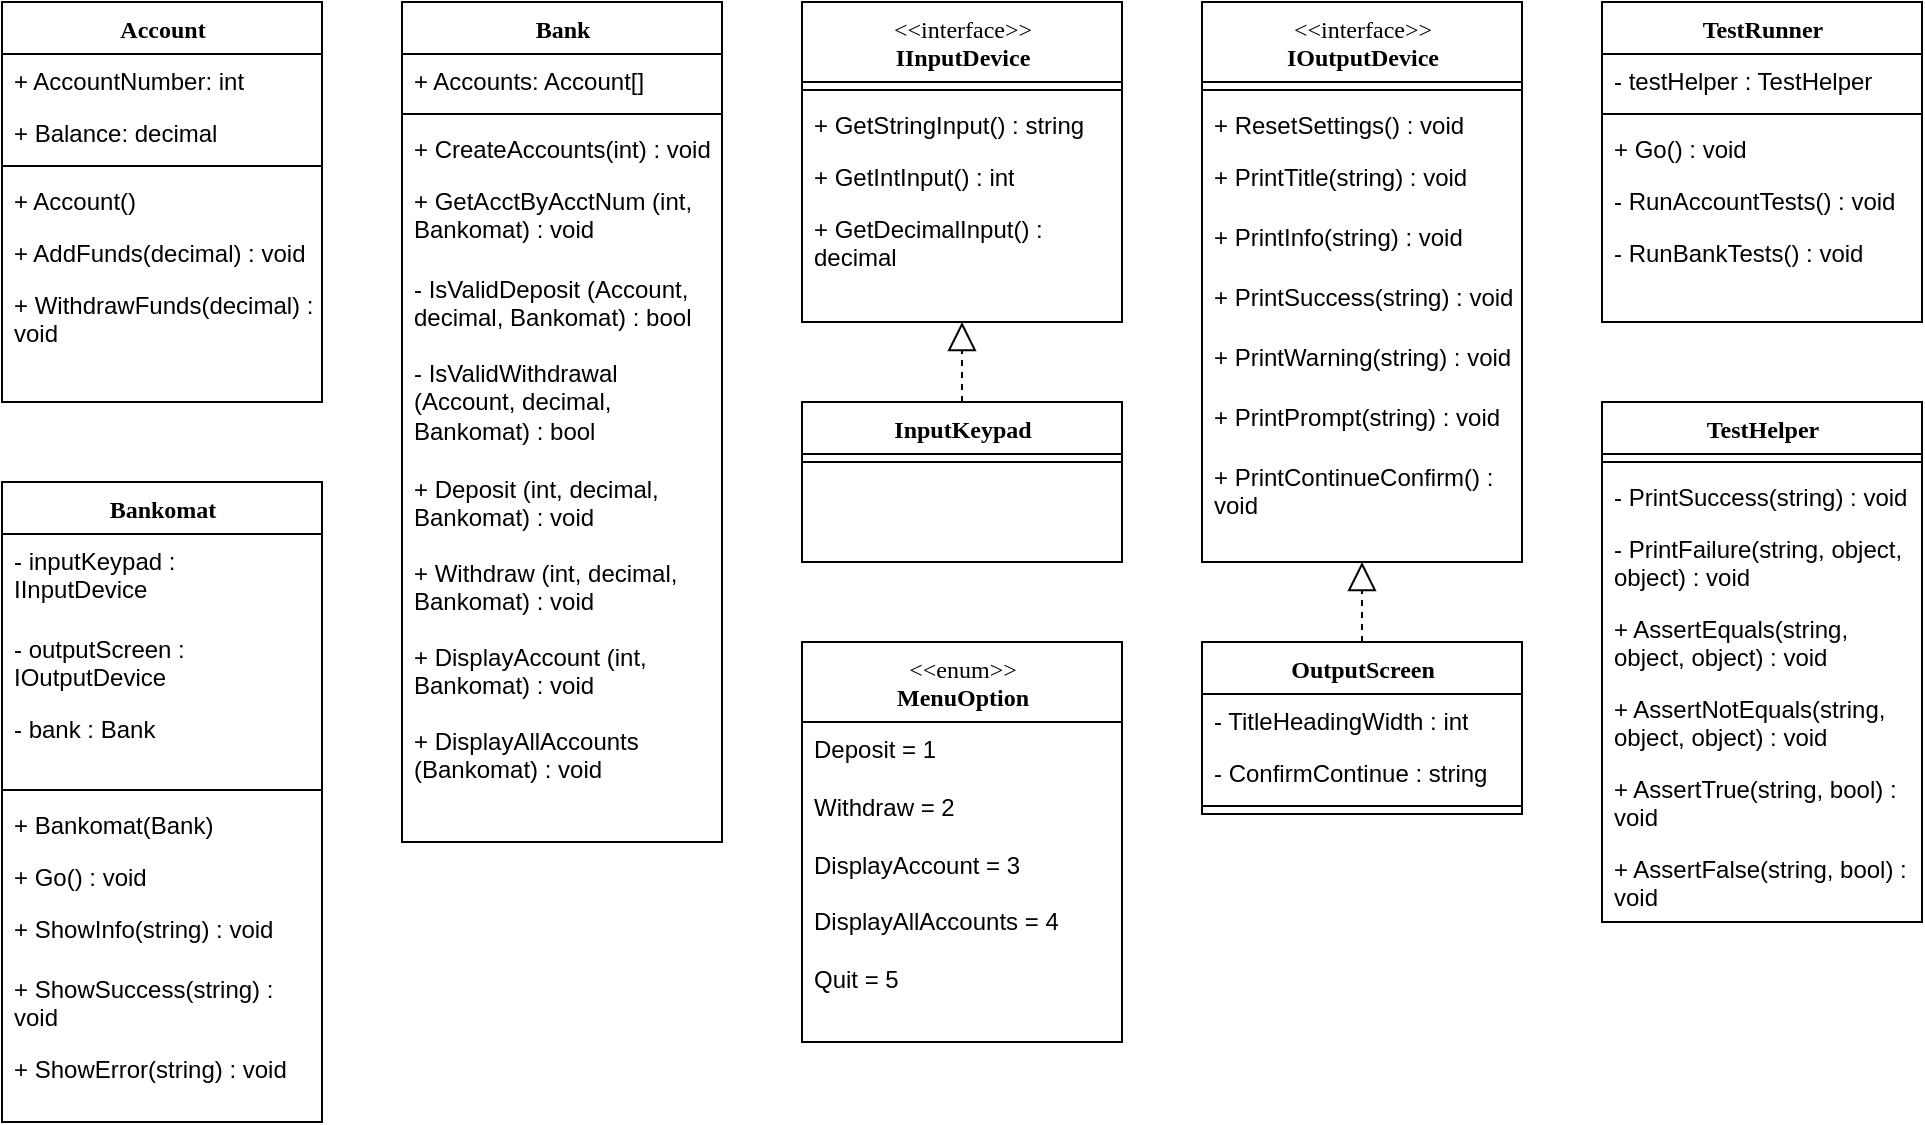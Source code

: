 <mxfile version="26.0.14">
  <diagram name="Page-1" id="9f46799a-70d6-7492-0946-bef42562c5a5">
    <mxGraphModel dx="1434" dy="786" grid="1" gridSize="10" guides="1" tooltips="1" connect="1" arrows="1" fold="1" page="1" pageScale="1" pageWidth="1100" pageHeight="850" background="none" math="0" shadow="0">
      <root>
        <mxCell id="0" />
        <mxCell id="1" parent="0" />
        <mxCell id="78961159f06e98e8-17" value="Account" style="swimlane;html=1;fontStyle=1;align=center;verticalAlign=top;childLayout=stackLayout;horizontal=1;startSize=26;horizontalStack=0;resizeParent=1;resizeLast=0;collapsible=1;marginBottom=0;swimlaneFillColor=#ffffff;rounded=0;shadow=0;comic=0;labelBackgroundColor=none;strokeWidth=1;fillColor=none;fontFamily=Verdana;fontSize=12" parent="1" vertex="1">
          <mxGeometry x="40" y="40" width="160" height="200" as="geometry" />
        </mxCell>
        <mxCell id="78961159f06e98e8-23" value="+ AccountNumber: int" style="text;html=1;strokeColor=none;fillColor=none;align=left;verticalAlign=top;spacingLeft=4;spacingRight=4;whiteSpace=wrap;overflow=hidden;rotatable=0;points=[[0,0.5],[1,0.5]];portConstraint=eastwest;" parent="78961159f06e98e8-17" vertex="1">
          <mxGeometry y="26" width="160" height="26" as="geometry" />
        </mxCell>
        <mxCell id="78961159f06e98e8-25" value="+ Balance: decimal" style="text;html=1;strokeColor=none;fillColor=none;align=left;verticalAlign=top;spacingLeft=4;spacingRight=4;whiteSpace=wrap;overflow=hidden;rotatable=0;points=[[0,0.5],[1,0.5]];portConstraint=eastwest;" parent="78961159f06e98e8-17" vertex="1">
          <mxGeometry y="52" width="160" height="26" as="geometry" />
        </mxCell>
        <mxCell id="78961159f06e98e8-19" value="" style="line;html=1;strokeWidth=1;fillColor=none;align=left;verticalAlign=middle;spacingTop=-1;spacingLeft=3;spacingRight=3;rotatable=0;labelPosition=right;points=[];portConstraint=eastwest;" parent="78961159f06e98e8-17" vertex="1">
          <mxGeometry y="78" width="160" height="8" as="geometry" />
        </mxCell>
        <mxCell id="78961159f06e98e8-20" value="+ Account()" style="text;html=1;strokeColor=none;fillColor=none;align=left;verticalAlign=top;spacingLeft=4;spacingRight=4;whiteSpace=wrap;overflow=hidden;rotatable=0;points=[[0,0.5],[1,0.5]];portConstraint=eastwest;" parent="78961159f06e98e8-17" vertex="1">
          <mxGeometry y="86" width="160" height="26" as="geometry" />
        </mxCell>
        <mxCell id="78961159f06e98e8-27" value="+ AddFunds(decimal) : void" style="text;html=1;strokeColor=none;fillColor=none;align=left;verticalAlign=top;spacingLeft=4;spacingRight=4;whiteSpace=wrap;overflow=hidden;rotatable=0;points=[[0,0.5],[1,0.5]];portConstraint=eastwest;" parent="78961159f06e98e8-17" vertex="1">
          <mxGeometry y="112" width="160" height="26" as="geometry" />
        </mxCell>
        <mxCell id="MVel7ZbUO3ABJpIOXhGo-1" value="+ WithdrawFunds(decimal) : void" style="text;html=1;strokeColor=none;fillColor=none;align=left;verticalAlign=top;spacingLeft=4;spacingRight=4;whiteSpace=wrap;overflow=hidden;rotatable=0;points=[[0,0.5],[1,0.5]];portConstraint=eastwest;" vertex="1" parent="78961159f06e98e8-17">
          <mxGeometry y="138" width="160" height="42" as="geometry" />
        </mxCell>
        <mxCell id="MVel7ZbUO3ABJpIOXhGo-2" value="Bank" style="swimlane;html=1;fontStyle=1;align=center;verticalAlign=top;childLayout=stackLayout;horizontal=1;startSize=26;horizontalStack=0;resizeParent=1;resizeLast=0;collapsible=1;marginBottom=0;swimlaneFillColor=#ffffff;rounded=0;shadow=0;comic=0;labelBackgroundColor=none;strokeWidth=1;fillColor=none;fontFamily=Verdana;fontSize=12" vertex="1" parent="1">
          <mxGeometry x="240" y="40" width="160" height="420" as="geometry" />
        </mxCell>
        <mxCell id="MVel7ZbUO3ABJpIOXhGo-3" value="+ Accounts: Account[]" style="text;html=1;strokeColor=none;fillColor=none;align=left;verticalAlign=top;spacingLeft=4;spacingRight=4;whiteSpace=wrap;overflow=hidden;rotatable=0;points=[[0,0.5],[1,0.5]];portConstraint=eastwest;" vertex="1" parent="MVel7ZbUO3ABJpIOXhGo-2">
          <mxGeometry y="26" width="160" height="26" as="geometry" />
        </mxCell>
        <mxCell id="MVel7ZbUO3ABJpIOXhGo-5" value="" style="line;html=1;strokeWidth=1;fillColor=none;align=left;verticalAlign=middle;spacingTop=-1;spacingLeft=3;spacingRight=3;rotatable=0;labelPosition=right;points=[];portConstraint=eastwest;" vertex="1" parent="MVel7ZbUO3ABJpIOXhGo-2">
          <mxGeometry y="52" width="160" height="8" as="geometry" />
        </mxCell>
        <mxCell id="MVel7ZbUO3ABJpIOXhGo-6" value="+ CreateAccounts(int) : void" style="text;html=1;strokeColor=none;fillColor=none;align=left;verticalAlign=top;spacingLeft=4;spacingRight=4;whiteSpace=wrap;overflow=hidden;rotatable=0;points=[[0,0.5],[1,0.5]];portConstraint=eastwest;" vertex="1" parent="MVel7ZbUO3ABJpIOXhGo-2">
          <mxGeometry y="60" width="160" height="26" as="geometry" />
        </mxCell>
        <mxCell id="MVel7ZbUO3ABJpIOXhGo-7" value="+ GetAcctByAcctNum (int, Bankomat) : void" style="text;html=1;strokeColor=none;fillColor=none;align=left;verticalAlign=top;spacingLeft=4;spacingRight=4;whiteSpace=wrap;overflow=hidden;rotatable=0;points=[[0,0.5],[1,0.5]];portConstraint=eastwest;" vertex="1" parent="MVel7ZbUO3ABJpIOXhGo-2">
          <mxGeometry y="86" width="160" height="44" as="geometry" />
        </mxCell>
        <mxCell id="MVel7ZbUO3ABJpIOXhGo-8" value="- IsValidDeposit (Account, decimal, Bankomat) : bool" style="text;html=1;strokeColor=none;fillColor=none;align=left;verticalAlign=top;spacingLeft=4;spacingRight=4;whiteSpace=wrap;overflow=hidden;rotatable=0;points=[[0,0.5],[1,0.5]];portConstraint=eastwest;" vertex="1" parent="MVel7ZbUO3ABJpIOXhGo-2">
          <mxGeometry y="130" width="160" height="42" as="geometry" />
        </mxCell>
        <mxCell id="MVel7ZbUO3ABJpIOXhGo-9" value="- IsValidWithdrawal (Account, decimal, Bankomat) : bool" style="text;html=1;strokeColor=none;fillColor=none;align=left;verticalAlign=top;spacingLeft=4;spacingRight=4;whiteSpace=wrap;overflow=hidden;rotatable=0;points=[[0,0.5],[1,0.5]];portConstraint=eastwest;" vertex="1" parent="MVel7ZbUO3ABJpIOXhGo-2">
          <mxGeometry y="172" width="160" height="58" as="geometry" />
        </mxCell>
        <mxCell id="MVel7ZbUO3ABJpIOXhGo-10" value="+ Deposit (int, decimal, Bankomat) : void" style="text;html=1;strokeColor=none;fillColor=none;align=left;verticalAlign=top;spacingLeft=4;spacingRight=4;whiteSpace=wrap;overflow=hidden;rotatable=0;points=[[0,0.5],[1,0.5]];portConstraint=eastwest;" vertex="1" parent="MVel7ZbUO3ABJpIOXhGo-2">
          <mxGeometry y="230" width="160" height="42" as="geometry" />
        </mxCell>
        <mxCell id="MVel7ZbUO3ABJpIOXhGo-11" value="+&lt;span style=&quot;background-color: transparent; color: light-dark(rgb(0, 0, 0), rgb(255, 255, 255));&quot;&gt;&amp;nbsp;Withdraw (int, decimal, Bankomat) : void&lt;/span&gt;" style="text;html=1;strokeColor=none;fillColor=none;align=left;verticalAlign=top;spacingLeft=4;spacingRight=4;whiteSpace=wrap;overflow=hidden;rotatable=0;points=[[0,0.5],[1,0.5]];portConstraint=eastwest;" vertex="1" parent="MVel7ZbUO3ABJpIOXhGo-2">
          <mxGeometry y="272" width="160" height="42" as="geometry" />
        </mxCell>
        <mxCell id="MVel7ZbUO3ABJpIOXhGo-12" value="+ DisplayAccount (int, Bankomat) : void" style="text;html=1;strokeColor=none;fillColor=none;align=left;verticalAlign=top;spacingLeft=4;spacingRight=4;whiteSpace=wrap;overflow=hidden;rotatable=0;points=[[0,0.5],[1,0.5]];portConstraint=eastwest;" vertex="1" parent="MVel7ZbUO3ABJpIOXhGo-2">
          <mxGeometry y="314" width="160" height="42" as="geometry" />
        </mxCell>
        <mxCell id="MVel7ZbUO3ABJpIOXhGo-13" value="+ DisplayAllAccounts (Bankomat) : void" style="text;html=1;strokeColor=none;fillColor=none;align=left;verticalAlign=top;spacingLeft=4;spacingRight=4;whiteSpace=wrap;overflow=hidden;rotatable=0;points=[[0,0.5],[1,0.5]];portConstraint=eastwest;" vertex="1" parent="MVel7ZbUO3ABJpIOXhGo-2">
          <mxGeometry y="356" width="160" height="42" as="geometry" />
        </mxCell>
        <mxCell id="MVel7ZbUO3ABJpIOXhGo-14" value="Bankomat" style="swimlane;html=1;fontStyle=1;align=center;verticalAlign=top;childLayout=stackLayout;horizontal=1;startSize=26;horizontalStack=0;resizeParent=1;resizeLast=0;collapsible=1;marginBottom=0;swimlaneFillColor=#ffffff;rounded=0;shadow=0;comic=0;labelBackgroundColor=none;strokeWidth=1;fillColor=none;fontFamily=Verdana;fontSize=12" vertex="1" parent="1">
          <mxGeometry x="40" y="280" width="160" height="320" as="geometry" />
        </mxCell>
        <mxCell id="MVel7ZbUO3ABJpIOXhGo-15" value="- inputKeypad : IInputDevice" style="text;html=1;strokeColor=none;fillColor=none;align=left;verticalAlign=top;spacingLeft=4;spacingRight=4;whiteSpace=wrap;overflow=hidden;rotatable=0;points=[[0,0.5],[1,0.5]];portConstraint=eastwest;" vertex="1" parent="MVel7ZbUO3ABJpIOXhGo-14">
          <mxGeometry y="26" width="160" height="44" as="geometry" />
        </mxCell>
        <mxCell id="MVel7ZbUO3ABJpIOXhGo-16" value="- outputScreen : IOutputDevice" style="text;html=1;strokeColor=none;fillColor=none;align=left;verticalAlign=top;spacingLeft=4;spacingRight=4;whiteSpace=wrap;overflow=hidden;rotatable=0;points=[[0,0.5],[1,0.5]];portConstraint=eastwest;" vertex="1" parent="MVel7ZbUO3ABJpIOXhGo-14">
          <mxGeometry y="70" width="160" height="40" as="geometry" />
        </mxCell>
        <mxCell id="MVel7ZbUO3ABJpIOXhGo-22" value="- bank : Bank" style="text;html=1;strokeColor=none;fillColor=none;align=left;verticalAlign=top;spacingLeft=4;spacingRight=4;whiteSpace=wrap;overflow=hidden;rotatable=0;points=[[0,0.5],[1,0.5]];portConstraint=eastwest;" vertex="1" parent="MVel7ZbUO3ABJpIOXhGo-14">
          <mxGeometry y="110" width="160" height="40" as="geometry" />
        </mxCell>
        <mxCell id="MVel7ZbUO3ABJpIOXhGo-17" value="" style="line;html=1;strokeWidth=1;fillColor=none;align=left;verticalAlign=middle;spacingTop=-1;spacingLeft=3;spacingRight=3;rotatable=0;labelPosition=right;points=[];portConstraint=eastwest;" vertex="1" parent="MVel7ZbUO3ABJpIOXhGo-14">
          <mxGeometry y="150" width="160" height="8" as="geometry" />
        </mxCell>
        <mxCell id="MVel7ZbUO3ABJpIOXhGo-18" value="+ Bankomat(Bank)" style="text;html=1;strokeColor=none;fillColor=none;align=left;verticalAlign=top;spacingLeft=4;spacingRight=4;whiteSpace=wrap;overflow=hidden;rotatable=0;points=[[0,0.5],[1,0.5]];portConstraint=eastwest;" vertex="1" parent="MVel7ZbUO3ABJpIOXhGo-14">
          <mxGeometry y="158" width="160" height="26" as="geometry" />
        </mxCell>
        <mxCell id="MVel7ZbUO3ABJpIOXhGo-19" value="+ Go() : void" style="text;html=1;strokeColor=none;fillColor=none;align=left;verticalAlign=top;spacingLeft=4;spacingRight=4;whiteSpace=wrap;overflow=hidden;rotatable=0;points=[[0,0.5],[1,0.5]];portConstraint=eastwest;" vertex="1" parent="MVel7ZbUO3ABJpIOXhGo-14">
          <mxGeometry y="184" width="160" height="26" as="geometry" />
        </mxCell>
        <mxCell id="MVel7ZbUO3ABJpIOXhGo-20" value="+ ShowInfo(string) : void" style="text;html=1;strokeColor=none;fillColor=none;align=left;verticalAlign=top;spacingLeft=4;spacingRight=4;whiteSpace=wrap;overflow=hidden;rotatable=0;points=[[0,0.5],[1,0.5]];portConstraint=eastwest;" vertex="1" parent="MVel7ZbUO3ABJpIOXhGo-14">
          <mxGeometry y="210" width="160" height="30" as="geometry" />
        </mxCell>
        <mxCell id="MVel7ZbUO3ABJpIOXhGo-23" value="+ ShowSuccess(string) : void" style="text;html=1;strokeColor=none;fillColor=none;align=left;verticalAlign=top;spacingLeft=4;spacingRight=4;whiteSpace=wrap;overflow=hidden;rotatable=0;points=[[0,0.5],[1,0.5]];portConstraint=eastwest;" vertex="1" parent="MVel7ZbUO3ABJpIOXhGo-14">
          <mxGeometry y="240" width="160" height="40" as="geometry" />
        </mxCell>
        <mxCell id="MVel7ZbUO3ABJpIOXhGo-24" value="+ ShowError(string) : void" style="text;html=1;strokeColor=none;fillColor=none;align=left;verticalAlign=top;spacingLeft=4;spacingRight=4;whiteSpace=wrap;overflow=hidden;rotatable=0;points=[[0,0.5],[1,0.5]];portConstraint=eastwest;" vertex="1" parent="MVel7ZbUO3ABJpIOXhGo-14">
          <mxGeometry y="280" width="160" height="30" as="geometry" />
        </mxCell>
        <mxCell id="MVel7ZbUO3ABJpIOXhGo-25" value="&lt;div&gt;&lt;span style=&quot;font-weight: 400;&quot;&gt;&amp;lt;&amp;lt;interface&amp;gt;&amp;gt;&lt;/span&gt;&lt;/div&gt;IInputDevice" style="swimlane;html=1;fontStyle=1;align=center;verticalAlign=top;childLayout=stackLayout;horizontal=1;startSize=40;horizontalStack=0;resizeParent=1;resizeLast=0;collapsible=1;marginBottom=0;swimlaneFillColor=#ffffff;rounded=0;shadow=0;comic=0;labelBackgroundColor=none;strokeWidth=1;fillColor=none;fontFamily=Verdana;fontSize=12" vertex="1" parent="1">
          <mxGeometry x="440" y="40" width="160" height="160" as="geometry" />
        </mxCell>
        <mxCell id="MVel7ZbUO3ABJpIOXhGo-28" value="" style="line;html=1;strokeWidth=1;fillColor=none;align=left;verticalAlign=middle;spacingTop=-1;spacingLeft=3;spacingRight=3;rotatable=0;labelPosition=right;points=[];portConstraint=eastwest;" vertex="1" parent="MVel7ZbUO3ABJpIOXhGo-25">
          <mxGeometry y="40" width="160" height="8" as="geometry" />
        </mxCell>
        <mxCell id="MVel7ZbUO3ABJpIOXhGo-29" value="+ GetStringInput() : string" style="text;html=1;strokeColor=none;fillColor=none;align=left;verticalAlign=top;spacingLeft=4;spacingRight=4;whiteSpace=wrap;overflow=hidden;rotatable=0;points=[[0,0.5],[1,0.5]];portConstraint=eastwest;" vertex="1" parent="MVel7ZbUO3ABJpIOXhGo-25">
          <mxGeometry y="48" width="160" height="26" as="geometry" />
        </mxCell>
        <mxCell id="MVel7ZbUO3ABJpIOXhGo-30" value="+ GetIntInput() : int" style="text;html=1;strokeColor=none;fillColor=none;align=left;verticalAlign=top;spacingLeft=4;spacingRight=4;whiteSpace=wrap;overflow=hidden;rotatable=0;points=[[0,0.5],[1,0.5]];portConstraint=eastwest;" vertex="1" parent="MVel7ZbUO3ABJpIOXhGo-25">
          <mxGeometry y="74" width="160" height="26" as="geometry" />
        </mxCell>
        <mxCell id="MVel7ZbUO3ABJpIOXhGo-31" value="+ GetDecimalInput() : decimal" style="text;html=1;strokeColor=none;fillColor=none;align=left;verticalAlign=top;spacingLeft=4;spacingRight=4;whiteSpace=wrap;overflow=hidden;rotatable=0;points=[[0,0.5],[1,0.5]];portConstraint=eastwest;" vertex="1" parent="MVel7ZbUO3ABJpIOXhGo-25">
          <mxGeometry y="100" width="160" height="42" as="geometry" />
        </mxCell>
        <mxCell id="MVel7ZbUO3ABJpIOXhGo-32" value="InputKeypad" style="swimlane;html=1;fontStyle=1;align=center;verticalAlign=top;childLayout=stackLayout;horizontal=1;startSize=26;horizontalStack=0;resizeParent=1;resizeLast=0;collapsible=1;marginBottom=0;swimlaneFillColor=#ffffff;rounded=0;shadow=0;comic=0;labelBackgroundColor=none;strokeWidth=1;fillColor=none;fontFamily=Verdana;fontSize=12" vertex="1" parent="1">
          <mxGeometry x="440" y="240" width="160" height="80" as="geometry" />
        </mxCell>
        <mxCell id="MVel7ZbUO3ABJpIOXhGo-35" value="" style="line;html=1;strokeWidth=1;fillColor=none;align=left;verticalAlign=middle;spacingTop=-1;spacingLeft=3;spacingRight=3;rotatable=0;labelPosition=right;points=[];portConstraint=eastwest;" vertex="1" parent="MVel7ZbUO3ABJpIOXhGo-32">
          <mxGeometry y="26" width="160" height="8" as="geometry" />
        </mxCell>
        <mxCell id="MVel7ZbUO3ABJpIOXhGo-39" value="" style="endArrow=block;dashed=1;endFill=0;endSize=12;html=1;rounded=0;entryX=0.5;entryY=1;entryDx=0;entryDy=0;exitX=0.5;exitY=0;exitDx=0;exitDy=0;" edge="1" parent="1" source="MVel7ZbUO3ABJpIOXhGo-32" target="MVel7ZbUO3ABJpIOXhGo-25">
          <mxGeometry width="160" relative="1" as="geometry">
            <mxPoint x="470" y="300" as="sourcePoint" />
            <mxPoint x="630" y="300" as="targetPoint" />
          </mxGeometry>
        </mxCell>
        <mxCell id="MVel7ZbUO3ABJpIOXhGo-40" value="&lt;div&gt;&lt;span style=&quot;font-weight: normal;&quot;&gt;&amp;lt;&amp;lt;interface&amp;gt;&amp;gt;&lt;/span&gt;&lt;/div&gt;IOutputDevice" style="swimlane;html=1;fontStyle=1;align=center;verticalAlign=top;childLayout=stackLayout;horizontal=1;startSize=40;horizontalStack=0;resizeParent=1;resizeLast=0;collapsible=1;marginBottom=0;swimlaneFillColor=#ffffff;rounded=0;shadow=0;comic=0;labelBackgroundColor=none;strokeWidth=1;fillColor=none;fontFamily=Verdana;fontSize=12" vertex="1" parent="1">
          <mxGeometry x="640" y="40" width="160" height="280" as="geometry" />
        </mxCell>
        <mxCell id="MVel7ZbUO3ABJpIOXhGo-41" value="" style="line;html=1;strokeWidth=1;fillColor=none;align=left;verticalAlign=middle;spacingTop=-1;spacingLeft=3;spacingRight=3;rotatable=0;labelPosition=right;points=[];portConstraint=eastwest;" vertex="1" parent="MVel7ZbUO3ABJpIOXhGo-40">
          <mxGeometry y="40" width="160" height="8" as="geometry" />
        </mxCell>
        <mxCell id="MVel7ZbUO3ABJpIOXhGo-42" value="+ ResetSettings() : void" style="text;html=1;strokeColor=none;fillColor=none;align=left;verticalAlign=top;spacingLeft=4;spacingRight=4;whiteSpace=wrap;overflow=hidden;rotatable=0;points=[[0,0.5],[1,0.5]];portConstraint=eastwest;" vertex="1" parent="MVel7ZbUO3ABJpIOXhGo-40">
          <mxGeometry y="48" width="160" height="26" as="geometry" />
        </mxCell>
        <mxCell id="MVel7ZbUO3ABJpIOXhGo-43" value="+ PrintTitle(string) : void" style="text;html=1;strokeColor=none;fillColor=none;align=left;verticalAlign=top;spacingLeft=4;spacingRight=4;whiteSpace=wrap;overflow=hidden;rotatable=0;points=[[0,0.5],[1,0.5]];portConstraint=eastwest;" vertex="1" parent="MVel7ZbUO3ABJpIOXhGo-40">
          <mxGeometry y="74" width="160" height="30" as="geometry" />
        </mxCell>
        <mxCell id="MVel7ZbUO3ABJpIOXhGo-44" value="+ PrintInfo(string) : void" style="text;html=1;strokeColor=none;fillColor=none;align=left;verticalAlign=top;spacingLeft=4;spacingRight=4;whiteSpace=wrap;overflow=hidden;rotatable=0;points=[[0,0.5],[1,0.5]];portConstraint=eastwest;" vertex="1" parent="MVel7ZbUO3ABJpIOXhGo-40">
          <mxGeometry y="104" width="160" height="30" as="geometry" />
        </mxCell>
        <mxCell id="MVel7ZbUO3ABJpIOXhGo-45" value="+ PrintSuccess(string) : void" style="text;html=1;strokeColor=none;fillColor=none;align=left;verticalAlign=top;spacingLeft=4;spacingRight=4;whiteSpace=wrap;overflow=hidden;rotatable=0;points=[[0,0.5],[1,0.5]];portConstraint=eastwest;" vertex="1" parent="MVel7ZbUO3ABJpIOXhGo-40">
          <mxGeometry y="134" width="160" height="30" as="geometry" />
        </mxCell>
        <mxCell id="MVel7ZbUO3ABJpIOXhGo-46" value="+ PrintWarning(string) : void" style="text;html=1;strokeColor=none;fillColor=none;align=left;verticalAlign=top;spacingLeft=4;spacingRight=4;whiteSpace=wrap;overflow=hidden;rotatable=0;points=[[0,0.5],[1,0.5]];portConstraint=eastwest;" vertex="1" parent="MVel7ZbUO3ABJpIOXhGo-40">
          <mxGeometry y="164" width="160" height="30" as="geometry" />
        </mxCell>
        <mxCell id="MVel7ZbUO3ABJpIOXhGo-47" value="+ PrintPrompt(string) : void" style="text;html=1;strokeColor=none;fillColor=none;align=left;verticalAlign=top;spacingLeft=4;spacingRight=4;whiteSpace=wrap;overflow=hidden;rotatable=0;points=[[0,0.5],[1,0.5]];portConstraint=eastwest;" vertex="1" parent="MVel7ZbUO3ABJpIOXhGo-40">
          <mxGeometry y="194" width="160" height="30" as="geometry" />
        </mxCell>
        <mxCell id="MVel7ZbUO3ABJpIOXhGo-48" value="+ PrintContinueConfirm() : void" style="text;html=1;strokeColor=none;fillColor=none;align=left;verticalAlign=top;spacingLeft=4;spacingRight=4;whiteSpace=wrap;overflow=hidden;rotatable=0;points=[[0,0.5],[1,0.5]];portConstraint=eastwest;" vertex="1" parent="MVel7ZbUO3ABJpIOXhGo-40">
          <mxGeometry y="224" width="160" height="40" as="geometry" />
        </mxCell>
        <mxCell id="MVel7ZbUO3ABJpIOXhGo-49" value="OutputScreen" style="swimlane;html=1;fontStyle=1;align=center;verticalAlign=top;childLayout=stackLayout;horizontal=1;startSize=26;horizontalStack=0;resizeParent=1;resizeLast=0;collapsible=1;marginBottom=0;swimlaneFillColor=#ffffff;rounded=0;shadow=0;comic=0;labelBackgroundColor=none;strokeWidth=1;fillColor=none;fontFamily=Verdana;fontSize=12" vertex="1" parent="1">
          <mxGeometry x="640" y="360" width="160" height="86" as="geometry" />
        </mxCell>
        <mxCell id="MVel7ZbUO3ABJpIOXhGo-62" value="- TitleHeadingWidth : int" style="text;html=1;strokeColor=none;fillColor=none;align=left;verticalAlign=top;spacingLeft=4;spacingRight=4;whiteSpace=wrap;overflow=hidden;rotatable=0;points=[[0,0.5],[1,0.5]];portConstraint=eastwest;" vertex="1" parent="MVel7ZbUO3ABJpIOXhGo-49">
          <mxGeometry y="26" width="160" height="26" as="geometry" />
        </mxCell>
        <mxCell id="MVel7ZbUO3ABJpIOXhGo-63" value="- ConfirmContinue : string" style="text;html=1;strokeColor=none;fillColor=none;align=left;verticalAlign=top;spacingLeft=4;spacingRight=4;whiteSpace=wrap;overflow=hidden;rotatable=0;points=[[0,0.5],[1,0.5]];portConstraint=eastwest;" vertex="1" parent="MVel7ZbUO3ABJpIOXhGo-49">
          <mxGeometry y="52" width="160" height="26" as="geometry" />
        </mxCell>
        <mxCell id="MVel7ZbUO3ABJpIOXhGo-50" value="" style="line;html=1;strokeWidth=1;fillColor=none;align=left;verticalAlign=middle;spacingTop=-1;spacingLeft=3;spacingRight=3;rotatable=0;labelPosition=right;points=[];portConstraint=eastwest;" vertex="1" parent="MVel7ZbUO3ABJpIOXhGo-49">
          <mxGeometry y="78" width="160" height="8" as="geometry" />
        </mxCell>
        <mxCell id="MVel7ZbUO3ABJpIOXhGo-51" value="" style="endArrow=block;dashed=1;endFill=0;endSize=12;html=1;rounded=0;entryX=0.5;entryY=1;entryDx=0;entryDy=0;exitX=0.5;exitY=0;exitDx=0;exitDy=0;" edge="1" parent="1" source="MVel7ZbUO3ABJpIOXhGo-49" target="MVel7ZbUO3ABJpIOXhGo-40">
          <mxGeometry width="160" relative="1" as="geometry">
            <mxPoint x="470" y="300" as="sourcePoint" />
            <mxPoint x="630" y="300" as="targetPoint" />
          </mxGeometry>
        </mxCell>
        <mxCell id="MVel7ZbUO3ABJpIOXhGo-54" value="&lt;div&gt;&lt;span style=&quot;font-weight: normal;&quot;&gt;&amp;lt;&amp;lt;enum&amp;gt;&amp;gt;&lt;/span&gt;&lt;/div&gt;MenuOption" style="swimlane;html=1;fontStyle=1;align=center;verticalAlign=top;childLayout=stackLayout;horizontal=1;startSize=40;horizontalStack=0;resizeParent=1;resizeLast=0;collapsible=1;marginBottom=0;swimlaneFillColor=#ffffff;rounded=0;shadow=0;comic=0;labelBackgroundColor=none;strokeWidth=1;fillColor=none;fontFamily=Verdana;fontSize=12" vertex="1" parent="1">
          <mxGeometry x="440" y="360" width="160" height="200" as="geometry" />
        </mxCell>
        <mxCell id="MVel7ZbUO3ABJpIOXhGo-55" value="Deposit = 1&lt;div&gt;&lt;br&gt;&lt;/div&gt;&lt;div&gt;Withdraw = 2&lt;/div&gt;&lt;div&gt;&lt;br&gt;&lt;/div&gt;&lt;div&gt;DisplayAccount = 3&lt;/div&gt;&lt;div&gt;&lt;br&gt;&lt;/div&gt;&lt;div&gt;DisplayAllAccounts = 4&lt;/div&gt;&lt;div&gt;&lt;br&gt;&lt;/div&gt;&lt;div&gt;Quit = 5&lt;/div&gt;" style="text;html=1;strokeColor=none;fillColor=none;align=left;verticalAlign=top;spacingLeft=4;spacingRight=4;whiteSpace=wrap;overflow=hidden;rotatable=0;points=[[0,0.5],[1,0.5]];portConstraint=eastwest;" vertex="1" parent="MVel7ZbUO3ABJpIOXhGo-54">
          <mxGeometry y="40" width="160" height="150" as="geometry" />
        </mxCell>
        <mxCell id="MVel7ZbUO3ABJpIOXhGo-64" value="TestRunner" style="swimlane;html=1;fontStyle=1;align=center;verticalAlign=top;childLayout=stackLayout;horizontal=1;startSize=26;horizontalStack=0;resizeParent=1;resizeLast=0;collapsible=1;marginBottom=0;swimlaneFillColor=#ffffff;rounded=0;shadow=0;comic=0;labelBackgroundColor=none;strokeWidth=1;fillColor=none;fontFamily=Verdana;fontSize=12" vertex="1" parent="1">
          <mxGeometry x="840" y="40" width="160" height="160" as="geometry" />
        </mxCell>
        <mxCell id="MVel7ZbUO3ABJpIOXhGo-65" value="- testHelper : TestHelper" style="text;html=1;strokeColor=none;fillColor=none;align=left;verticalAlign=top;spacingLeft=4;spacingRight=4;whiteSpace=wrap;overflow=hidden;rotatable=0;points=[[0,0.5],[1,0.5]];portConstraint=eastwest;" vertex="1" parent="MVel7ZbUO3ABJpIOXhGo-64">
          <mxGeometry y="26" width="160" height="26" as="geometry" />
        </mxCell>
        <mxCell id="MVel7ZbUO3ABJpIOXhGo-67" value="" style="line;html=1;strokeWidth=1;fillColor=none;align=left;verticalAlign=middle;spacingTop=-1;spacingLeft=3;spacingRight=3;rotatable=0;labelPosition=right;points=[];portConstraint=eastwest;" vertex="1" parent="MVel7ZbUO3ABJpIOXhGo-64">
          <mxGeometry y="52" width="160" height="8" as="geometry" />
        </mxCell>
        <mxCell id="MVel7ZbUO3ABJpIOXhGo-68" value="+ Go() : void" style="text;html=1;strokeColor=none;fillColor=none;align=left;verticalAlign=top;spacingLeft=4;spacingRight=4;whiteSpace=wrap;overflow=hidden;rotatable=0;points=[[0,0.5],[1,0.5]];portConstraint=eastwest;" vertex="1" parent="MVel7ZbUO3ABJpIOXhGo-64">
          <mxGeometry y="60" width="160" height="26" as="geometry" />
        </mxCell>
        <mxCell id="MVel7ZbUO3ABJpIOXhGo-69" value="- RunAccountTests() : void" style="text;html=1;strokeColor=none;fillColor=none;align=left;verticalAlign=top;spacingLeft=4;spacingRight=4;whiteSpace=wrap;overflow=hidden;rotatable=0;points=[[0,0.5],[1,0.5]];portConstraint=eastwest;" vertex="1" parent="MVel7ZbUO3ABJpIOXhGo-64">
          <mxGeometry y="86" width="160" height="26" as="geometry" />
        </mxCell>
        <mxCell id="MVel7ZbUO3ABJpIOXhGo-70" value="- RunBankTests() : void" style="text;html=1;strokeColor=none;fillColor=none;align=left;verticalAlign=top;spacingLeft=4;spacingRight=4;whiteSpace=wrap;overflow=hidden;rotatable=0;points=[[0,0.5],[1,0.5]];portConstraint=eastwest;" vertex="1" parent="MVel7ZbUO3ABJpIOXhGo-64">
          <mxGeometry y="112" width="160" height="42" as="geometry" />
        </mxCell>
        <mxCell id="MVel7ZbUO3ABJpIOXhGo-71" value="TestHelper" style="swimlane;html=1;fontStyle=1;align=center;verticalAlign=top;childLayout=stackLayout;horizontal=1;startSize=26;horizontalStack=0;resizeParent=1;resizeLast=0;collapsible=1;marginBottom=0;swimlaneFillColor=#ffffff;rounded=0;shadow=0;comic=0;labelBackgroundColor=none;strokeWidth=1;fillColor=none;fontFamily=Verdana;fontSize=12" vertex="1" parent="1">
          <mxGeometry x="840" y="240" width="160" height="260" as="geometry" />
        </mxCell>
        <mxCell id="MVel7ZbUO3ABJpIOXhGo-73" value="" style="line;html=1;strokeWidth=1;fillColor=none;align=left;verticalAlign=middle;spacingTop=-1;spacingLeft=3;spacingRight=3;rotatable=0;labelPosition=right;points=[];portConstraint=eastwest;" vertex="1" parent="MVel7ZbUO3ABJpIOXhGo-71">
          <mxGeometry y="26" width="160" height="8" as="geometry" />
        </mxCell>
        <mxCell id="MVel7ZbUO3ABJpIOXhGo-74" value="- PrintSuccess(string) : void" style="text;html=1;strokeColor=none;fillColor=none;align=left;verticalAlign=top;spacingLeft=4;spacingRight=4;whiteSpace=wrap;overflow=hidden;rotatable=0;points=[[0,0.5],[1,0.5]];portConstraint=eastwest;" vertex="1" parent="MVel7ZbUO3ABJpIOXhGo-71">
          <mxGeometry y="34" width="160" height="26" as="geometry" />
        </mxCell>
        <mxCell id="MVel7ZbUO3ABJpIOXhGo-75" value="- PrintFailure(string, object, object) : void" style="text;html=1;strokeColor=none;fillColor=none;align=left;verticalAlign=top;spacingLeft=4;spacingRight=4;whiteSpace=wrap;overflow=hidden;rotatable=0;points=[[0,0.5],[1,0.5]];portConstraint=eastwest;" vertex="1" parent="MVel7ZbUO3ABJpIOXhGo-71">
          <mxGeometry y="60" width="160" height="40" as="geometry" />
        </mxCell>
        <mxCell id="MVel7ZbUO3ABJpIOXhGo-77" value="+ AssertEquals(string, object, object) : void" style="text;html=1;strokeColor=none;fillColor=none;align=left;verticalAlign=top;spacingLeft=4;spacingRight=4;whiteSpace=wrap;overflow=hidden;rotatable=0;points=[[0,0.5],[1,0.5]];portConstraint=eastwest;" vertex="1" parent="MVel7ZbUO3ABJpIOXhGo-71">
          <mxGeometry y="100" width="160" height="40" as="geometry" />
        </mxCell>
        <mxCell id="MVel7ZbUO3ABJpIOXhGo-78" value="+ AssertNotEquals(string, object, object) : void" style="text;html=1;strokeColor=none;fillColor=none;align=left;verticalAlign=top;spacingLeft=4;spacingRight=4;whiteSpace=wrap;overflow=hidden;rotatable=0;points=[[0,0.5],[1,0.5]];portConstraint=eastwest;" vertex="1" parent="MVel7ZbUO3ABJpIOXhGo-71">
          <mxGeometry y="140" width="160" height="40" as="geometry" />
        </mxCell>
        <mxCell id="MVel7ZbUO3ABJpIOXhGo-79" value="+ AssertTrue(string, bool) : void" style="text;html=1;strokeColor=none;fillColor=none;align=left;verticalAlign=top;spacingLeft=4;spacingRight=4;whiteSpace=wrap;overflow=hidden;rotatable=0;points=[[0,0.5],[1,0.5]];portConstraint=eastwest;" vertex="1" parent="MVel7ZbUO3ABJpIOXhGo-71">
          <mxGeometry y="180" width="160" height="40" as="geometry" />
        </mxCell>
        <mxCell id="MVel7ZbUO3ABJpIOXhGo-80" value="+ AssertFalse(string, bool) : void" style="text;html=1;strokeColor=none;fillColor=none;align=left;verticalAlign=top;spacingLeft=4;spacingRight=4;whiteSpace=wrap;overflow=hidden;rotatable=0;points=[[0,0.5],[1,0.5]];portConstraint=eastwest;" vertex="1" parent="MVel7ZbUO3ABJpIOXhGo-71">
          <mxGeometry y="220" width="160" height="40" as="geometry" />
        </mxCell>
      </root>
    </mxGraphModel>
  </diagram>
</mxfile>

